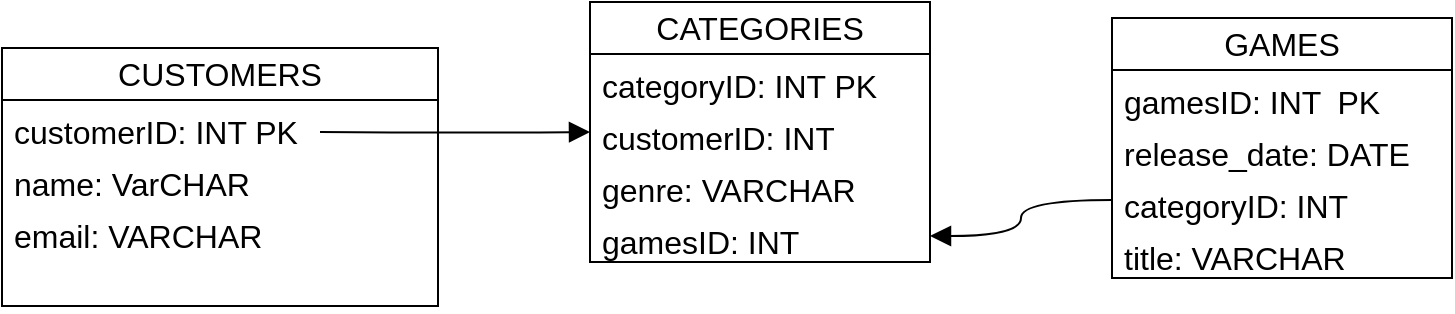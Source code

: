 <mxfile version="21.6.2" type="github">
  <diagram name="Page-1" id="KQlpvpVdkNoylTz79xVS">
    <mxGraphModel dx="1354" dy="697" grid="0" gridSize="10" guides="1" tooltips="1" connect="1" arrows="1" fold="1" page="0" pageScale="1" pageWidth="827" pageHeight="1169" math="0" shadow="0">
      <root>
        <mxCell id="0" />
        <mxCell id="1" parent="0" />
        <mxCell id="aM1HHSn6xx3LO-m7U-b5-2" value="GAMES" style="swimlane;fontStyle=0;childLayout=stackLayout;horizontal=1;startSize=26;fillColor=none;horizontalStack=0;resizeParent=1;resizeParentMax=0;resizeLast=0;collapsible=1;marginBottom=0;whiteSpace=wrap;html=1;fontSize=16;" vertex="1" parent="1">
          <mxGeometry x="313" y="153" width="170" height="130" as="geometry" />
        </mxCell>
        <mxCell id="aM1HHSn6xx3LO-m7U-b5-3" value="gamesID: INT&amp;nbsp;&lt;span style=&quot;white-space: pre;&quot;&gt;&#x9;PK&lt;/span&gt;" style="text;strokeColor=none;fillColor=none;align=left;verticalAlign=top;spacingLeft=4;spacingRight=4;overflow=hidden;rotatable=0;points=[[0,0.5],[1,0.5]];portConstraint=eastwest;whiteSpace=wrap;html=1;fontSize=16;" vertex="1" parent="aM1HHSn6xx3LO-m7U-b5-2">
          <mxGeometry y="26" width="170" height="26" as="geometry" />
        </mxCell>
        <mxCell id="aM1HHSn6xx3LO-m7U-b5-14" value="release_date: DATE" style="text;strokeColor=none;fillColor=none;align=left;verticalAlign=top;spacingLeft=4;spacingRight=4;overflow=hidden;rotatable=0;points=[[0,0.5],[1,0.5]];portConstraint=eastwest;whiteSpace=wrap;html=1;fontSize=16;" vertex="1" parent="aM1HHSn6xx3LO-m7U-b5-2">
          <mxGeometry y="52" width="170" height="26" as="geometry" />
        </mxCell>
        <mxCell id="aM1HHSn6xx3LO-m7U-b5-5" value="categoryID: INT&lt;br&gt;" style="text;strokeColor=none;fillColor=none;align=left;verticalAlign=top;spacingLeft=4;spacingRight=4;overflow=hidden;rotatable=0;points=[[0,0.5],[1,0.5]];portConstraint=eastwest;whiteSpace=wrap;html=1;fontSize=16;" vertex="1" parent="aM1HHSn6xx3LO-m7U-b5-2">
          <mxGeometry y="78" width="170" height="26" as="geometry" />
        </mxCell>
        <mxCell id="aM1HHSn6xx3LO-m7U-b5-4" value="title: VARCHAR" style="text;strokeColor=none;fillColor=none;align=left;verticalAlign=top;spacingLeft=4;spacingRight=4;overflow=hidden;rotatable=0;points=[[0,0.5],[1,0.5]];portConstraint=eastwest;whiteSpace=wrap;html=1;fontSize=16;" vertex="1" parent="aM1HHSn6xx3LO-m7U-b5-2">
          <mxGeometry y="104" width="170" height="26" as="geometry" />
        </mxCell>
        <mxCell id="aM1HHSn6xx3LO-m7U-b5-6" value="CATEGORIES" style="swimlane;fontStyle=0;childLayout=stackLayout;horizontal=1;startSize=26;fillColor=none;horizontalStack=0;resizeParent=1;resizeParentMax=0;resizeLast=0;collapsible=1;marginBottom=0;whiteSpace=wrap;html=1;fontSize=16;" vertex="1" parent="1">
          <mxGeometry x="52" y="145" width="170" height="130" as="geometry" />
        </mxCell>
        <mxCell id="aM1HHSn6xx3LO-m7U-b5-8" value="categoryID: INT PK" style="text;strokeColor=none;fillColor=none;align=left;verticalAlign=top;spacingLeft=4;spacingRight=4;overflow=hidden;rotatable=0;points=[[0,0.5],[1,0.5]];portConstraint=eastwest;whiteSpace=wrap;html=1;fontSize=16;" vertex="1" parent="aM1HHSn6xx3LO-m7U-b5-6">
          <mxGeometry y="26" width="170" height="26" as="geometry" />
        </mxCell>
        <mxCell id="aM1HHSn6xx3LO-m7U-b5-18" value="customerID: INT" style="text;strokeColor=none;fillColor=none;align=left;verticalAlign=top;spacingLeft=4;spacingRight=4;overflow=hidden;rotatable=0;points=[[0,0.5],[1,0.5]];portConstraint=eastwest;whiteSpace=wrap;html=1;fontSize=16;" vertex="1" parent="aM1HHSn6xx3LO-m7U-b5-6">
          <mxGeometry y="52" width="170" height="26" as="geometry" />
        </mxCell>
        <mxCell id="aM1HHSn6xx3LO-m7U-b5-9" value="genre: VARCHAR" style="text;strokeColor=none;fillColor=none;align=left;verticalAlign=top;spacingLeft=4;spacingRight=4;overflow=hidden;rotatable=0;points=[[0,0.5],[1,0.5]];portConstraint=eastwest;whiteSpace=wrap;html=1;fontSize=16;" vertex="1" parent="aM1HHSn6xx3LO-m7U-b5-6">
          <mxGeometry y="78" width="170" height="26" as="geometry" />
        </mxCell>
        <mxCell id="aM1HHSn6xx3LO-m7U-b5-30" value="gamesID: INT" style="text;strokeColor=none;fillColor=none;align=left;verticalAlign=top;spacingLeft=4;spacingRight=4;overflow=hidden;rotatable=0;points=[[0,0.5],[1,0.5]];portConstraint=eastwest;whiteSpace=wrap;html=1;fontSize=16;" vertex="1" parent="aM1HHSn6xx3LO-m7U-b5-6">
          <mxGeometry y="104" width="170" height="26" as="geometry" />
        </mxCell>
        <mxCell id="aM1HHSn6xx3LO-m7U-b5-10" value="CUSTOMERS" style="swimlane;fontStyle=0;childLayout=stackLayout;horizontal=1;startSize=26;fillColor=none;horizontalStack=0;resizeParent=1;resizeParentMax=0;resizeLast=0;collapsible=1;marginBottom=0;whiteSpace=wrap;html=1;fontSize=16;" vertex="1" parent="1">
          <mxGeometry x="-242" y="168" width="218" height="129" as="geometry" />
        </mxCell>
        <mxCell id="aM1HHSn6xx3LO-m7U-b5-11" value="customerID: INT PK" style="text;strokeColor=none;fillColor=none;align=left;verticalAlign=top;spacingLeft=4;spacingRight=4;overflow=hidden;rotatable=0;points=[[0,0.5],[1,0.5]];portConstraint=eastwest;whiteSpace=wrap;html=1;fontSize=16;" vertex="1" parent="aM1HHSn6xx3LO-m7U-b5-10">
          <mxGeometry y="26" width="218" height="26" as="geometry" />
        </mxCell>
        <mxCell id="aM1HHSn6xx3LO-m7U-b5-12" value="name: VarCHAR" style="text;strokeColor=none;fillColor=none;align=left;verticalAlign=top;spacingLeft=4;spacingRight=4;overflow=hidden;rotatable=0;points=[[0,0.5],[1,0.5]];portConstraint=eastwest;whiteSpace=wrap;html=1;fontSize=16;" vertex="1" parent="aM1HHSn6xx3LO-m7U-b5-10">
          <mxGeometry y="52" width="218" height="26" as="geometry" />
        </mxCell>
        <mxCell id="aM1HHSn6xx3LO-m7U-b5-13" value="email: VARCHAR" style="text;strokeColor=none;fillColor=none;align=left;verticalAlign=top;spacingLeft=4;spacingRight=4;overflow=hidden;rotatable=0;points=[[0,0.5],[1,0.5]];portConstraint=eastwest;whiteSpace=wrap;html=1;fontSize=16;" vertex="1" parent="aM1HHSn6xx3LO-m7U-b5-10">
          <mxGeometry y="78" width="218" height="51" as="geometry" />
        </mxCell>
        <mxCell id="aM1HHSn6xx3LO-m7U-b5-25" value="" style="endArrow=block;endFill=1;html=1;edgeStyle=orthogonalEdgeStyle;align=left;verticalAlign=top;rounded=0;fontSize=12;startSize=8;endSize=8;curved=1;" edge="1" parent="1" target="aM1HHSn6xx3LO-m7U-b5-18">
          <mxGeometry x="-1" relative="1" as="geometry">
            <mxPoint x="-83" y="210" as="sourcePoint" />
            <mxPoint x="33" y="209" as="targetPoint" />
            <Array as="points" />
          </mxGeometry>
        </mxCell>
        <mxCell id="aM1HHSn6xx3LO-m7U-b5-27" value="" style="endArrow=block;endFill=1;html=1;edgeStyle=orthogonalEdgeStyle;align=left;verticalAlign=top;rounded=0;fontSize=12;startSize=8;endSize=8;curved=1;" edge="1" parent="1" source="aM1HHSn6xx3LO-m7U-b5-5" target="aM1HHSn6xx3LO-m7U-b5-30">
          <mxGeometry x="-1" relative="1" as="geometry">
            <mxPoint x="99" y="390" as="sourcePoint" />
            <mxPoint x="259" y="390" as="targetPoint" />
          </mxGeometry>
        </mxCell>
      </root>
    </mxGraphModel>
  </diagram>
</mxfile>

